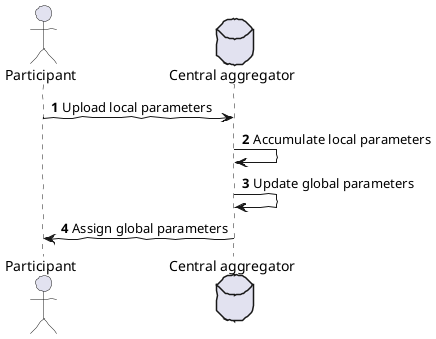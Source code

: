 @startuml sc-sequence
skinparam handwritten true
actor Participant
database "Central aggregator"
autonumber
Participant -> "Central aggregator": Upload local parameters
"Central aggregator" -> "Central aggregator": Accumulate local parameters
"Central aggregator" -> "Central aggregator": Update global parameters
"Central aggregator" -> Participant: Assign global parameters
@enduml